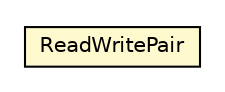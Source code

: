 #!/usr/local/bin/dot
#
# Class diagram 
# Generated by UMLGraph version 5.1 (http://www.umlgraph.org/)
#

digraph G {
	edge [fontname="Helvetica",fontsize=10,labelfontname="Helvetica",labelfontsize=10];
	node [fontname="Helvetica",fontsize=10,shape=plaintext];
	nodesep=0.25;
	ranksep=0.5;
	// org.androidtransfuse.gen.ParcelableGenerator.ReadWritePair
	c65299 [label=<<table title="org.androidtransfuse.gen.ParcelableGenerator.ReadWritePair" border="0" cellborder="1" cellspacing="0" cellpadding="2" port="p" bgcolor="lemonChiffon" href="./ParcelableGenerator.ReadWritePair.html">
		<tr><td><table border="0" cellspacing="0" cellpadding="1">
<tr><td align="center" balign="center"> ReadWritePair </td></tr>
		</table></td></tr>
		</table>>, fontname="Helvetica", fontcolor="black", fontsize=10.0];
}

